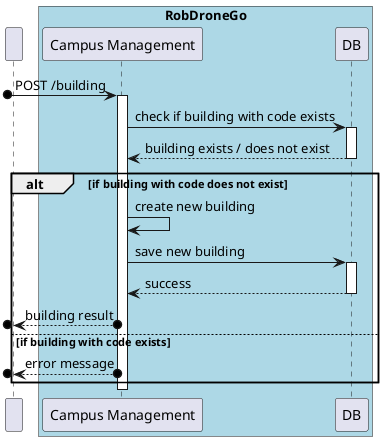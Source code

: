 @startuml SD Lv2

participant " "
box "RobDroneGo" #LightBlue
    participant "Campus Management" as campus
    participant "DB" as DB
end box

[o-> campus : POST /building
activate campus

campus -> DB : check if building with code exists
activate DB
DB --> campus : building exists / does not exist
deactivate DB

alt if building with code does not exist

    campus -> campus : create new building

    campus -> DB : save new building
    activate DB
    DB --> campus : success
    deactivate DB

    [o<--o campus : building result

else if building with code exists

    [o<--o campus : error message

end
deactivate campus

@enduml
